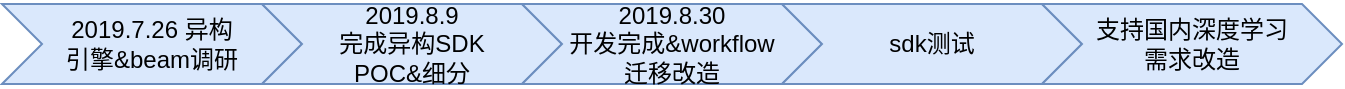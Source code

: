 <mxfile version="11.0.5" type="github"><diagram id="Uz2mp-yvMun-LUSb2hLh" name="Page-1"><mxGraphModel dx="1141" dy="775" grid="1" gridSize="10" guides="1" tooltips="1" connect="1" arrows="1" fold="1" page="1" pageScale="1" pageWidth="827" pageHeight="1169" math="0" shadow="0"><root><mxCell id="0"/><mxCell id="1" parent="0"/><mxCell id="k7S65XuPKsb7p3ILOGSL-1" value="2019.7.26 异构&lt;br&gt;引擎&amp;amp;beam调研" style="shape=step;perimeter=stepPerimeter;whiteSpace=wrap;html=1;fixedSize=1;fillColor=#dae8fc;strokeColor=#6c8ebf;" parent="1" vertex="1"><mxGeometry x="50" y="230" width="150" height="40" as="geometry"/></mxCell><mxCell id="k7S65XuPKsb7p3ILOGSL-2" value="2019.8.9&lt;br&gt;完成异构SDK &lt;br&gt;POC&amp;amp;细分" style="shape=step;perimeter=stepPerimeter;whiteSpace=wrap;html=1;fixedSize=1;fillColor=#dae8fc;strokeColor=#6c8ebf;" parent="1" vertex="1"><mxGeometry x="180" y="230" width="150" height="40" as="geometry"/></mxCell><mxCell id="k7S65XuPKsb7p3ILOGSL-3" value="2019.8.30&lt;br&gt;开发完成&amp;amp;workflow&lt;br&gt;迁移改造" style="shape=step;perimeter=stepPerimeter;whiteSpace=wrap;html=1;fixedSize=1;fillColor=#dae8fc;strokeColor=#6c8ebf;" parent="1" vertex="1"><mxGeometry x="310" y="230" width="150" height="40" as="geometry"/></mxCell><mxCell id="k7S65XuPKsb7p3ILOGSL-4" value="sdk测试" style="shape=step;perimeter=stepPerimeter;whiteSpace=wrap;html=1;fixedSize=1;fillColor=#dae8fc;strokeColor=#6c8ebf;" parent="1" vertex="1"><mxGeometry x="440" y="230" width="150" height="40" as="geometry"/></mxCell><mxCell id="k7S65XuPKsb7p3ILOGSL-5" value="支持国内深度学习&lt;br&gt;需求改造" style="shape=step;perimeter=stepPerimeter;whiteSpace=wrap;html=1;fixedSize=1;fillColor=#dae8fc;strokeColor=#6c8ebf;" parent="1" vertex="1"><mxGeometry x="570" y="230" width="150" height="40" as="geometry"/></mxCell></root></mxGraphModel></diagram></mxfile>